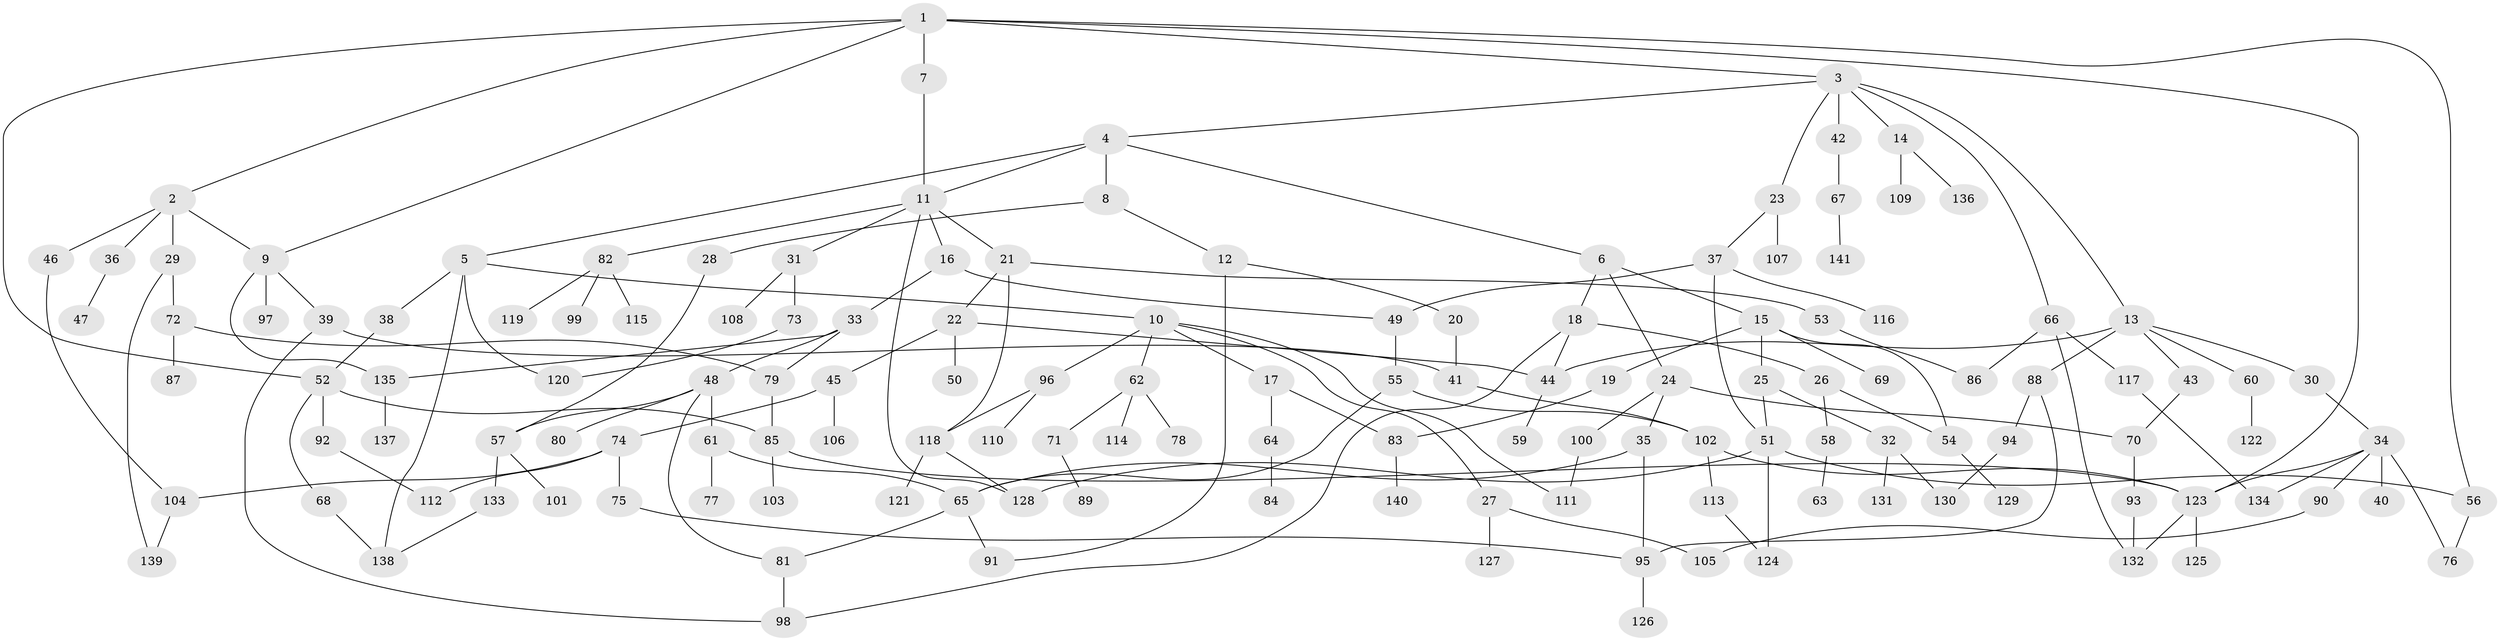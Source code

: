 // Generated by graph-tools (version 1.1) at 2025/25/03/09/25 03:25:25]
// undirected, 141 vertices, 186 edges
graph export_dot {
graph [start="1"]
  node [color=gray90,style=filled];
  1;
  2;
  3;
  4;
  5;
  6;
  7;
  8;
  9;
  10;
  11;
  12;
  13;
  14;
  15;
  16;
  17;
  18;
  19;
  20;
  21;
  22;
  23;
  24;
  25;
  26;
  27;
  28;
  29;
  30;
  31;
  32;
  33;
  34;
  35;
  36;
  37;
  38;
  39;
  40;
  41;
  42;
  43;
  44;
  45;
  46;
  47;
  48;
  49;
  50;
  51;
  52;
  53;
  54;
  55;
  56;
  57;
  58;
  59;
  60;
  61;
  62;
  63;
  64;
  65;
  66;
  67;
  68;
  69;
  70;
  71;
  72;
  73;
  74;
  75;
  76;
  77;
  78;
  79;
  80;
  81;
  82;
  83;
  84;
  85;
  86;
  87;
  88;
  89;
  90;
  91;
  92;
  93;
  94;
  95;
  96;
  97;
  98;
  99;
  100;
  101;
  102;
  103;
  104;
  105;
  106;
  107;
  108;
  109;
  110;
  111;
  112;
  113;
  114;
  115;
  116;
  117;
  118;
  119;
  120;
  121;
  122;
  123;
  124;
  125;
  126;
  127;
  128;
  129;
  130;
  131;
  132;
  133;
  134;
  135;
  136;
  137;
  138;
  139;
  140;
  141;
  1 -- 2;
  1 -- 3;
  1 -- 7;
  1 -- 9;
  1 -- 52;
  1 -- 56;
  1 -- 123;
  2 -- 9;
  2 -- 29;
  2 -- 36;
  2 -- 46;
  3 -- 4;
  3 -- 13;
  3 -- 14;
  3 -- 23;
  3 -- 42;
  3 -- 66;
  4 -- 5;
  4 -- 6;
  4 -- 8;
  4 -- 11;
  5 -- 10;
  5 -- 38;
  5 -- 138;
  5 -- 120;
  6 -- 15;
  6 -- 18;
  6 -- 24;
  7 -- 11;
  8 -- 12;
  8 -- 28;
  9 -- 39;
  9 -- 97;
  9 -- 135;
  10 -- 17;
  10 -- 27;
  10 -- 62;
  10 -- 96;
  10 -- 111;
  11 -- 16;
  11 -- 21;
  11 -- 31;
  11 -- 82;
  11 -- 128;
  12 -- 20;
  12 -- 91;
  13 -- 30;
  13 -- 43;
  13 -- 44;
  13 -- 60;
  13 -- 88;
  14 -- 109;
  14 -- 136;
  15 -- 19;
  15 -- 25;
  15 -- 54;
  15 -- 69;
  16 -- 33;
  16 -- 49;
  17 -- 64;
  17 -- 83;
  18 -- 26;
  18 -- 44;
  18 -- 98;
  19 -- 83;
  20 -- 41;
  21 -- 22;
  21 -- 53;
  21 -- 118;
  22 -- 45;
  22 -- 50;
  22 -- 44;
  23 -- 37;
  23 -- 107;
  24 -- 35;
  24 -- 100;
  24 -- 70;
  25 -- 32;
  25 -- 51;
  26 -- 58;
  26 -- 54;
  27 -- 127;
  27 -- 105;
  28 -- 57;
  29 -- 72;
  29 -- 139;
  30 -- 34;
  31 -- 73;
  31 -- 108;
  32 -- 130;
  32 -- 131;
  33 -- 48;
  33 -- 135;
  33 -- 79;
  34 -- 40;
  34 -- 76;
  34 -- 90;
  34 -- 134;
  34 -- 123;
  35 -- 65;
  35 -- 95;
  36 -- 47;
  37 -- 49;
  37 -- 116;
  37 -- 51;
  38 -- 52;
  39 -- 98;
  39 -- 41;
  41 -- 102;
  42 -- 67;
  43 -- 70;
  44 -- 59;
  45 -- 74;
  45 -- 106;
  46 -- 104;
  48 -- 57;
  48 -- 61;
  48 -- 80;
  48 -- 81;
  49 -- 55;
  51 -- 56;
  51 -- 128;
  51 -- 124;
  52 -- 68;
  52 -- 92;
  52 -- 85;
  53 -- 86;
  54 -- 129;
  55 -- 65;
  55 -- 102;
  56 -- 76;
  57 -- 101;
  57 -- 133;
  58 -- 63;
  60 -- 122;
  61 -- 77;
  61 -- 65;
  62 -- 71;
  62 -- 78;
  62 -- 114;
  64 -- 84;
  65 -- 91;
  65 -- 81;
  66 -- 117;
  66 -- 86;
  66 -- 132;
  67 -- 141;
  68 -- 138;
  70 -- 93;
  71 -- 89;
  72 -- 79;
  72 -- 87;
  73 -- 120;
  74 -- 75;
  74 -- 104;
  74 -- 112;
  75 -- 95;
  79 -- 85;
  81 -- 98;
  82 -- 99;
  82 -- 115;
  82 -- 119;
  83 -- 140;
  85 -- 103;
  85 -- 123;
  88 -- 94;
  88 -- 95;
  90 -- 105;
  92 -- 112;
  93 -- 132;
  94 -- 130;
  95 -- 126;
  96 -- 110;
  96 -- 118;
  100 -- 111;
  102 -- 113;
  102 -- 123;
  104 -- 139;
  113 -- 124;
  117 -- 134;
  118 -- 121;
  118 -- 128;
  123 -- 125;
  123 -- 132;
  133 -- 138;
  135 -- 137;
}
